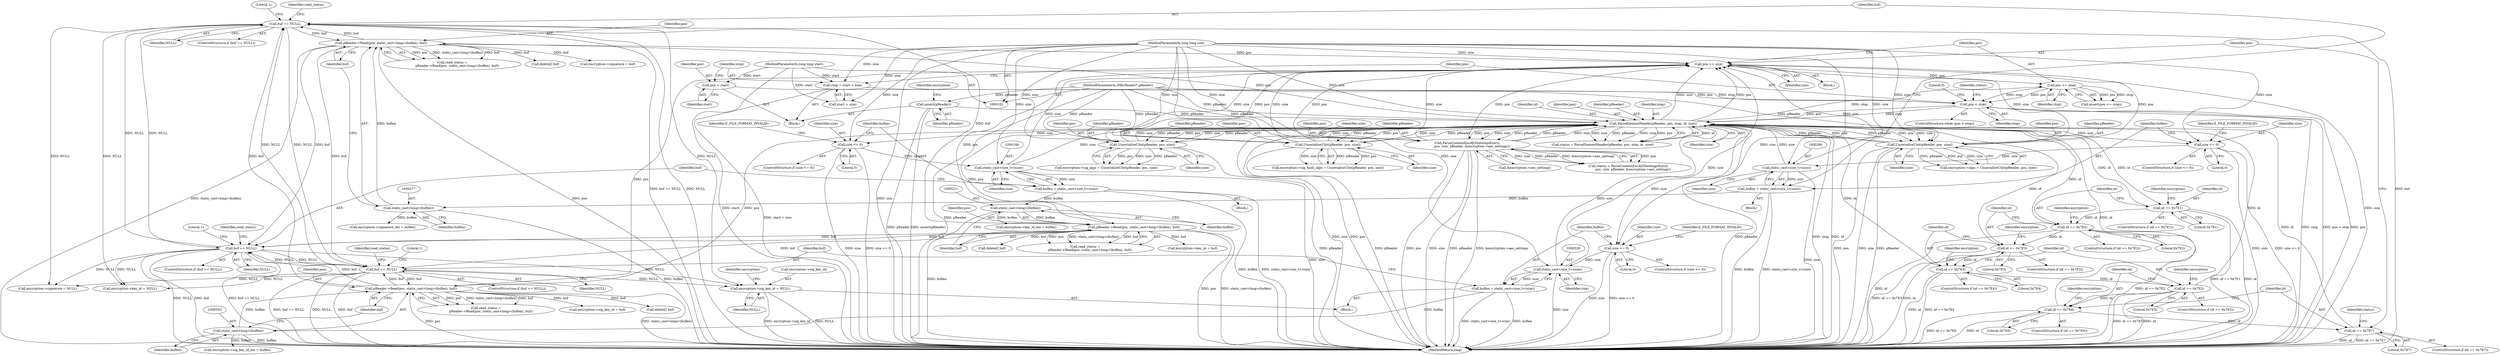 digraph "0_Android_cc274e2abe8b2a6698a5c47d8aa4bb45f1f9538d_52@API" {
"1000306" [label="(Call,encryption->sig_key_id = NULL)"];
"1000265" [label="(Call,buf == NULL)"];
"1000274" [label="(Call,pReader->Read(pos, static_cast<long>(buflen), buf))"];
"1000132" [label="(Call,ParseElementHeader(pReader, pos, stop, id, size))"];
"1000153" [label="(Call,UnserializeUInt(pReader, pos, size))"];
"1000105" [label="(MethodParameterIn,IMkvReader* pReader)"];
"1000104" [label="(MethodParameterIn,long long size)"];
"1000373" [label="(Call,UnserializeUInt(pReader, pos, size))"];
"1000108" [label="(Call,assert(pReader))"];
"1000387" [label="(Call,UnserializeUInt(pReader, pos, size))"];
"1000400" [label="(Call,ParseContentEncAESSettingsEntry(\n          pos, size, pReader, &encryption->aes_settings))"];
"1000123" [label="(Call,pos < stop)"];
"1000113" [label="(Call,pos = start)"];
"1000103" [label="(MethodParameterIn,long long start)"];
"1000416" [label="(Call,pos <= stop)"];
"1000412" [label="(Call,pos += size)"];
"1000193" [label="(Call,static_cast<size_t>(size))"];
"1000185" [label="(Call,size <= 0)"];
"1000259" [label="(Call,static_cast<size_t>(size))"];
"1000251" [label="(Call,size <= 0)"];
"1000325" [label="(Call,static_cast<size_t>(size))"];
"1000317" [label="(Call,size <= 0)"];
"1000208" [label="(Call,pReader->Read(pos, static_cast<long>(buflen), buf))"];
"1000210" [label="(Call,static_cast<long>(buflen))"];
"1000191" [label="(Call,buflen = static_cast<size_t>(size))"];
"1000199" [label="(Call,buf == NULL)"];
"1000340" [label="(Call,pReader->Read(pos, static_cast<long>(buflen), buf))"];
"1000342" [label="(Call,static_cast<long>(buflen))"];
"1000323" [label="(Call,buflen = static_cast<size_t>(size))"];
"1000331" [label="(Call,buf == NULL)"];
"1000117" [label="(Call,stop = start + size)"];
"1000167" [label="(Call,id == 0x7E2)"];
"1000145" [label="(Call,id == 0x7E1)"];
"1000393" [label="(Call,id == 0x7E7)"];
"1000379" [label="(Call,id == 0x7E6)"];
"1000365" [label="(Call,id == 0x7E5)"];
"1000299" [label="(Call,id == 0x7E4)"];
"1000233" [label="(Call,id == 0x7E3)"];
"1000276" [label="(Call,static_cast<long>(buflen))"];
"1000257" [label="(Call,buflen = static_cast<size_t>(size))"];
"1000345" [label="(Identifier,buf)"];
"1000195" [label="(Identifier,size)"];
"1000204" [label="(Literal,1)"];
"1000104" [label="(MethodParameterIn,long long size)"];
"1000414" [label="(Identifier,size)"];
"1000340" [label="(Call,pReader->Read(pos, static_cast<long>(buflen), buf))"];
"1000276" [label="(Call,static_cast<long>(buflen))"];
"1000172" [label="(Identifier,encryption)"];
"1000113" [label="(Call,pos = start)"];
"1000270" [label="(Literal,1)"];
"1000132" [label="(Call,ParseElementHeader(pReader, pos, stop, id, size))"];
"1000130" [label="(Call,status = ParseElementHeader(pReader, pos, stop, id, size))"];
"1000103" [label="(MethodParameterIn,long long start)"];
"1000105" [label="(MethodParameterIn,IMkvReader* pReader)"];
"1000234" [label="(Identifier,id)"];
"1000251" [label="(Call,size <= 0)"];
"1000122" [label="(ControlStructure,while (pos < stop))"];
"1000131" [label="(Identifier,status)"];
"1000198" [label="(ControlStructure,if (buf == NULL))"];
"1000378" [label="(ControlStructure,if (id == 0x7E6))"];
"1000137" [label="(Identifier,size)"];
"1000417" [label="(Identifier,pos)"];
"1000388" [label="(Identifier,pReader)"];
"1000212" [label="(Identifier,buflen)"];
"1000253" [label="(Literal,0)"];
"1000403" [label="(Identifier,pReader)"];
"1000421" [label="(MethodReturn,long)"];
"1000321" [label="(Identifier,E_FILE_FORMAT_INVALID)"];
"1000226" [label="(Call,encryption->key_id_len = buflen)"];
"1000275" [label="(Identifier,pos)"];
"1000154" [label="(Identifier,pReader)"];
"1000387" [label="(Call,UnserializeUInt(pReader, pos, size))"];
"1000316" [label="(ControlStructure,if (size <= 0))"];
"1000367" [label="(Literal,0x7E5)"];
"1000240" [label="(Call,encryption->signature = NULL)"];
"1000331" [label="(Call,buf == NULL)"];
"1000207" [label="(Identifier,read_status)"];
"1000279" [label="(Identifier,buf)"];
"1000193" [label="(Call,static_cast<size_t>(size))"];
"1000342" [label="(Call,static_cast<long>(buflen))"];
"1000126" [label="(Block,)"];
"1000151" [label="(Identifier,encryption)"];
"1000313" [label="(Identifier,encryption)"];
"1000147" [label="(Literal,0x7E1)"];
"1000107" [label="(Block,)"];
"1000319" [label="(Literal,0)"];
"1000145" [label="(Call,id == 0x7E1)"];
"1000415" [label="(Call,assert(pos <= stop))"];
"1000146" [label="(Identifier,id)"];
"1000115" [label="(Identifier,start)"];
"1000401" [label="(Identifier,pos)"];
"1000168" [label="(Identifier,id)"];
"1000375" [label="(Identifier,pos)"];
"1000304" [label="(Identifier,encryption)"];
"1000156" [label="(Identifier,size)"];
"1000111" [label="(Identifier,encryption)"];
"1000133" [label="(Identifier,pReader)"];
"1000273" [label="(Identifier,read_status)"];
"1000149" [label="(Call,encryption->algo = UnserializeUInt(pReader, pos, size))"];
"1000267" [label="(Identifier,NULL)"];
"1000338" [label="(Call,read_status =\n          pReader->Read(pos, static_cast<long>(buflen), buf))"];
"1000374" [label="(Identifier,pReader)"];
"1000392" [label="(ControlStructure,if (id == 0x7E7))"];
"1000155" [label="(Identifier,pos)"];
"1000108" [label="(Call,assert(pReader))"];
"1000250" [label="(ControlStructure,if (size <= 0))"];
"1000125" [label="(Identifier,stop)"];
"1000191" [label="(Call,buflen = static_cast<size_t>(size))"];
"1000327" [label="(Identifier,size)"];
"1000192" [label="(Identifier,buflen)"];
"1000332" [label="(Identifier,buf)"];
"1000333" [label="(Identifier,NULL)"];
"1000278" [label="(Identifier,buflen)"];
"1000383" [label="(Call,encryption->sig_hash_algo = UnserializeUInt(pReader, pos, size))"];
"1000206" [label="(Call,read_status =\n          pReader->Read(pos, static_cast<long>(buflen), buf))"];
"1000318" [label="(Identifier,size)"];
"1000153" [label="(Call,UnserializeUInt(pReader, pos, size))"];
"1000236" [label="(Block,)"];
"1000187" [label="(Literal,0)"];
"1000124" [label="(Identifier,pos)"];
"1000233" [label="(Call,id == 0x7E3)"];
"1000418" [label="(Identifier,stop)"];
"1000292" [label="(Call,encryption->signature_len = buflen)"];
"1000232" [label="(ControlStructure,if (id == 0x7E3))"];
"1000274" [label="(Call,pReader->Read(pos, static_cast<long>(buflen), buf))"];
"1000358" [label="(Call,encryption->sig_key_id_len = buflen)"];
"1000380" [label="(Identifier,id)"];
"1000221" [label="(Call,encryption->key_id = buf)"];
"1000365" [label="(Call,id == 0x7E5)"];
"1000324" [label="(Identifier,buflen)"];
"1000266" [label="(Identifier,buf)"];
"1000371" [label="(Identifier,encryption)"];
"1000325" [label="(Call,static_cast<size_t>(size))"];
"1000235" [label="(Literal,0x7E3)"];
"1000238" [label="(Identifier,encryption)"];
"1000135" [label="(Identifier,stop)"];
"1000118" [label="(Identifier,stop)"];
"1000420" [label="(Literal,0)"];
"1000376" [label="(Identifier,size)"];
"1000209" [label="(Identifier,pos)"];
"1000261" [label="(Identifier,size)"];
"1000200" [label="(Identifier,buf)"];
"1000353" [label="(Call,encryption->sig_key_id = buf)"];
"1000136" [label="(Identifier,id)"];
"1000307" [label="(Call,encryption->sig_key_id)"];
"1000369" [label="(Call,encryption->sig_algo = UnserializeUInt(pReader, pos, size))"];
"1000119" [label="(Call,start + size)"];
"1000144" [label="(ControlStructure,if (id == 0x7E1))"];
"1000184" [label="(ControlStructure,if (size <= 0))"];
"1000264" [label="(ControlStructure,if (buf == NULL))"];
"1000117" [label="(Call,stop = start + size)"];
"1000398" [label="(Call,status = ParseContentEncAESSettingsEntry(\n          pos, size, pReader, &encryption->aes_settings))"];
"1000166" [label="(ControlStructure,if (id == 0x7E2))"];
"1000272" [label="(Call,read_status =\n          pReader->Read(pos, static_cast<long>(buflen), buf))"];
"1000341" [label="(Identifier,pos)"];
"1000339" [label="(Identifier,read_status)"];
"1000186" [label="(Identifier,size)"];
"1000389" [label="(Identifier,pos)"];
"1000170" [label="(Block,)"];
"1000300" [label="(Identifier,id)"];
"1000416" [label="(Call,pos <= stop)"];
"1000258" [label="(Identifier,buflen)"];
"1000306" [label="(Call,encryption->sig_key_id = NULL)"];
"1000283" [label="(Call,delete[] buf)"];
"1000379" [label="(Call,id == 0x7E6)"];
"1000301" [label="(Literal,0x7E4)"];
"1000208" [label="(Call,pReader->Read(pos, static_cast<long>(buflen), buf))"];
"1000381" [label="(Literal,0x7E6)"];
"1000349" [label="(Call,delete[] buf)"];
"1000413" [label="(Identifier,pos)"];
"1000185" [label="(Call,size <= 0)"];
"1000330" [label="(ControlStructure,if (buf == NULL))"];
"1000394" [label="(Identifier,id)"];
"1000393" [label="(Call,id == 0x7E7)"];
"1000317" [label="(Call,size <= 0)"];
"1000373" [label="(Call,UnserializeUInt(pReader, pos, size))"];
"1000114" [label="(Identifier,pos)"];
"1000255" [label="(Identifier,E_FILE_FORMAT_INVALID)"];
"1000336" [label="(Literal,1)"];
"1000201" [label="(Identifier,NULL)"];
"1000402" [label="(Identifier,size)"];
"1000399" [label="(Identifier,status)"];
"1000299" [label="(Call,id == 0x7E4)"];
"1000310" [label="(Identifier,NULL)"];
"1000265" [label="(Call,buf == NULL)"];
"1000298" [label="(ControlStructure,if (id == 0x7E4))"];
"1000412" [label="(Call,pos += size)"];
"1000169" [label="(Literal,0x7E2)"];
"1000259" [label="(Call,static_cast<size_t>(size))"];
"1000395" [label="(Literal,0x7E7)"];
"1000199" [label="(Call,buf == NULL)"];
"1000404" [label="(Call,&encryption->aes_settings)"];
"1000323" [label="(Call,buflen = static_cast<size_t>(size))"];
"1000390" [label="(Identifier,size)"];
"1000174" [label="(Call,encryption->key_id = NULL)"];
"1000210" [label="(Call,static_cast<long>(buflen))"];
"1000344" [label="(Identifier,buflen)"];
"1000213" [label="(Identifier,buf)"];
"1000109" [label="(Identifier,pReader)"];
"1000252" [label="(Identifier,size)"];
"1000217" [label="(Call,delete[] buf)"];
"1000123" [label="(Call,pos < stop)"];
"1000302" [label="(Block,)"];
"1000366" [label="(Identifier,id)"];
"1000257" [label="(Call,buflen = static_cast<size_t>(size))"];
"1000189" [label="(Identifier,E_FILE_FORMAT_INVALID)"];
"1000385" [label="(Identifier,encryption)"];
"1000287" [label="(Call,encryption->signature = buf)"];
"1000167" [label="(Call,id == 0x7E2)"];
"1000400" [label="(Call,ParseContentEncAESSettingsEntry(\n          pos, size, pReader, &encryption->aes_settings))"];
"1000364" [label="(ControlStructure,if (id == 0x7E5))"];
"1000134" [label="(Identifier,pos)"];
"1000306" -> "1000302"  [label="AST: "];
"1000306" -> "1000310"  [label="CFG: "];
"1000307" -> "1000306"  [label="AST: "];
"1000310" -> "1000306"  [label="AST: "];
"1000313" -> "1000306"  [label="CFG: "];
"1000306" -> "1000421"  [label="DDG: NULL"];
"1000306" -> "1000421"  [label="DDG: encryption->sig_key_id"];
"1000265" -> "1000306"  [label="DDG: NULL"];
"1000331" -> "1000306"  [label="DDG: NULL"];
"1000199" -> "1000306"  [label="DDG: NULL"];
"1000265" -> "1000264"  [label="AST: "];
"1000265" -> "1000267"  [label="CFG: "];
"1000266" -> "1000265"  [label="AST: "];
"1000267" -> "1000265"  [label="AST: "];
"1000270" -> "1000265"  [label="CFG: "];
"1000273" -> "1000265"  [label="CFG: "];
"1000265" -> "1000421"  [label="DDG: buf == NULL"];
"1000265" -> "1000421"  [label="DDG: NULL"];
"1000265" -> "1000421"  [label="DDG: buf"];
"1000265" -> "1000174"  [label="DDG: NULL"];
"1000265" -> "1000199"  [label="DDG: NULL"];
"1000265" -> "1000240"  [label="DDG: NULL"];
"1000274" -> "1000265"  [label="DDG: buf"];
"1000208" -> "1000265"  [label="DDG: buf"];
"1000340" -> "1000265"  [label="DDG: buf"];
"1000331" -> "1000265"  [label="DDG: NULL"];
"1000199" -> "1000265"  [label="DDG: NULL"];
"1000265" -> "1000274"  [label="DDG: buf"];
"1000265" -> "1000331"  [label="DDG: NULL"];
"1000274" -> "1000272"  [label="AST: "];
"1000274" -> "1000279"  [label="CFG: "];
"1000275" -> "1000274"  [label="AST: "];
"1000276" -> "1000274"  [label="AST: "];
"1000279" -> "1000274"  [label="AST: "];
"1000272" -> "1000274"  [label="CFG: "];
"1000274" -> "1000421"  [label="DDG: pos"];
"1000274" -> "1000421"  [label="DDG: static_cast<long>(buflen)"];
"1000274" -> "1000199"  [label="DDG: buf"];
"1000274" -> "1000272"  [label="DDG: pos"];
"1000274" -> "1000272"  [label="DDG: static_cast<long>(buflen)"];
"1000274" -> "1000272"  [label="DDG: buf"];
"1000132" -> "1000274"  [label="DDG: pos"];
"1000276" -> "1000274"  [label="DDG: buflen"];
"1000274" -> "1000283"  [label="DDG: buf"];
"1000274" -> "1000287"  [label="DDG: buf"];
"1000274" -> "1000331"  [label="DDG: buf"];
"1000274" -> "1000412"  [label="DDG: pos"];
"1000132" -> "1000130"  [label="AST: "];
"1000132" -> "1000137"  [label="CFG: "];
"1000133" -> "1000132"  [label="AST: "];
"1000134" -> "1000132"  [label="AST: "];
"1000135" -> "1000132"  [label="AST: "];
"1000136" -> "1000132"  [label="AST: "];
"1000137" -> "1000132"  [label="AST: "];
"1000130" -> "1000132"  [label="CFG: "];
"1000132" -> "1000421"  [label="DDG: pos"];
"1000132" -> "1000421"  [label="DDG: pReader"];
"1000132" -> "1000421"  [label="DDG: stop"];
"1000132" -> "1000421"  [label="DDG: id"];
"1000132" -> "1000421"  [label="DDG: size"];
"1000132" -> "1000130"  [label="DDG: id"];
"1000132" -> "1000130"  [label="DDG: size"];
"1000132" -> "1000130"  [label="DDG: pReader"];
"1000132" -> "1000130"  [label="DDG: stop"];
"1000132" -> "1000130"  [label="DDG: pos"];
"1000153" -> "1000132"  [label="DDG: pReader"];
"1000153" -> "1000132"  [label="DDG: size"];
"1000373" -> "1000132"  [label="DDG: pReader"];
"1000373" -> "1000132"  [label="DDG: size"];
"1000108" -> "1000132"  [label="DDG: pReader"];
"1000387" -> "1000132"  [label="DDG: pReader"];
"1000387" -> "1000132"  [label="DDG: size"];
"1000400" -> "1000132"  [label="DDG: pReader"];
"1000400" -> "1000132"  [label="DDG: size"];
"1000105" -> "1000132"  [label="DDG: pReader"];
"1000123" -> "1000132"  [label="DDG: pos"];
"1000123" -> "1000132"  [label="DDG: stop"];
"1000167" -> "1000132"  [label="DDG: id"];
"1000393" -> "1000132"  [label="DDG: id"];
"1000379" -> "1000132"  [label="DDG: id"];
"1000233" -> "1000132"  [label="DDG: id"];
"1000145" -> "1000132"  [label="DDG: id"];
"1000365" -> "1000132"  [label="DDG: id"];
"1000299" -> "1000132"  [label="DDG: id"];
"1000104" -> "1000132"  [label="DDG: size"];
"1000193" -> "1000132"  [label="DDG: size"];
"1000259" -> "1000132"  [label="DDG: size"];
"1000325" -> "1000132"  [label="DDG: size"];
"1000132" -> "1000145"  [label="DDG: id"];
"1000132" -> "1000153"  [label="DDG: pReader"];
"1000132" -> "1000153"  [label="DDG: pos"];
"1000132" -> "1000153"  [label="DDG: size"];
"1000132" -> "1000185"  [label="DDG: size"];
"1000132" -> "1000208"  [label="DDG: pos"];
"1000132" -> "1000251"  [label="DDG: size"];
"1000132" -> "1000317"  [label="DDG: size"];
"1000132" -> "1000340"  [label="DDG: pos"];
"1000132" -> "1000373"  [label="DDG: pReader"];
"1000132" -> "1000373"  [label="DDG: pos"];
"1000132" -> "1000373"  [label="DDG: size"];
"1000132" -> "1000387"  [label="DDG: pReader"];
"1000132" -> "1000387"  [label="DDG: pos"];
"1000132" -> "1000387"  [label="DDG: size"];
"1000132" -> "1000400"  [label="DDG: pos"];
"1000132" -> "1000400"  [label="DDG: size"];
"1000132" -> "1000400"  [label="DDG: pReader"];
"1000132" -> "1000412"  [label="DDG: size"];
"1000132" -> "1000412"  [label="DDG: pos"];
"1000132" -> "1000416"  [label="DDG: stop"];
"1000153" -> "1000149"  [label="AST: "];
"1000153" -> "1000156"  [label="CFG: "];
"1000154" -> "1000153"  [label="AST: "];
"1000155" -> "1000153"  [label="AST: "];
"1000156" -> "1000153"  [label="AST: "];
"1000149" -> "1000153"  [label="CFG: "];
"1000153" -> "1000421"  [label="DDG: pos"];
"1000153" -> "1000421"  [label="DDG: pReader"];
"1000153" -> "1000421"  [label="DDG: size"];
"1000153" -> "1000149"  [label="DDG: pReader"];
"1000153" -> "1000149"  [label="DDG: pos"];
"1000153" -> "1000149"  [label="DDG: size"];
"1000105" -> "1000153"  [label="DDG: pReader"];
"1000104" -> "1000153"  [label="DDG: size"];
"1000153" -> "1000412"  [label="DDG: size"];
"1000153" -> "1000412"  [label="DDG: pos"];
"1000105" -> "1000102"  [label="AST: "];
"1000105" -> "1000421"  [label="DDG: pReader"];
"1000105" -> "1000108"  [label="DDG: pReader"];
"1000105" -> "1000373"  [label="DDG: pReader"];
"1000105" -> "1000387"  [label="DDG: pReader"];
"1000105" -> "1000400"  [label="DDG: pReader"];
"1000104" -> "1000102"  [label="AST: "];
"1000104" -> "1000421"  [label="DDG: size"];
"1000104" -> "1000117"  [label="DDG: size"];
"1000104" -> "1000119"  [label="DDG: size"];
"1000104" -> "1000185"  [label="DDG: size"];
"1000104" -> "1000193"  [label="DDG: size"];
"1000104" -> "1000251"  [label="DDG: size"];
"1000104" -> "1000259"  [label="DDG: size"];
"1000104" -> "1000317"  [label="DDG: size"];
"1000104" -> "1000325"  [label="DDG: size"];
"1000104" -> "1000373"  [label="DDG: size"];
"1000104" -> "1000387"  [label="DDG: size"];
"1000104" -> "1000400"  [label="DDG: size"];
"1000104" -> "1000412"  [label="DDG: size"];
"1000373" -> "1000369"  [label="AST: "];
"1000373" -> "1000376"  [label="CFG: "];
"1000374" -> "1000373"  [label="AST: "];
"1000375" -> "1000373"  [label="AST: "];
"1000376" -> "1000373"  [label="AST: "];
"1000369" -> "1000373"  [label="CFG: "];
"1000373" -> "1000421"  [label="DDG: pReader"];
"1000373" -> "1000369"  [label="DDG: pReader"];
"1000373" -> "1000369"  [label="DDG: pos"];
"1000373" -> "1000369"  [label="DDG: size"];
"1000373" -> "1000412"  [label="DDG: size"];
"1000373" -> "1000412"  [label="DDG: pos"];
"1000108" -> "1000107"  [label="AST: "];
"1000108" -> "1000109"  [label="CFG: "];
"1000109" -> "1000108"  [label="AST: "];
"1000111" -> "1000108"  [label="CFG: "];
"1000108" -> "1000421"  [label="DDG: assert(pReader)"];
"1000108" -> "1000421"  [label="DDG: pReader"];
"1000387" -> "1000383"  [label="AST: "];
"1000387" -> "1000390"  [label="CFG: "];
"1000388" -> "1000387"  [label="AST: "];
"1000389" -> "1000387"  [label="AST: "];
"1000390" -> "1000387"  [label="AST: "];
"1000383" -> "1000387"  [label="CFG: "];
"1000387" -> "1000421"  [label="DDG: pReader"];
"1000387" -> "1000383"  [label="DDG: pReader"];
"1000387" -> "1000383"  [label="DDG: pos"];
"1000387" -> "1000383"  [label="DDG: size"];
"1000387" -> "1000412"  [label="DDG: size"];
"1000387" -> "1000412"  [label="DDG: pos"];
"1000400" -> "1000398"  [label="AST: "];
"1000400" -> "1000404"  [label="CFG: "];
"1000401" -> "1000400"  [label="AST: "];
"1000402" -> "1000400"  [label="AST: "];
"1000403" -> "1000400"  [label="AST: "];
"1000404" -> "1000400"  [label="AST: "];
"1000398" -> "1000400"  [label="CFG: "];
"1000400" -> "1000421"  [label="DDG: pos"];
"1000400" -> "1000421"  [label="DDG: &encryption->aes_settings"];
"1000400" -> "1000421"  [label="DDG: size"];
"1000400" -> "1000421"  [label="DDG: pReader"];
"1000400" -> "1000398"  [label="DDG: pos"];
"1000400" -> "1000398"  [label="DDG: size"];
"1000400" -> "1000398"  [label="DDG: pReader"];
"1000400" -> "1000398"  [label="DDG: &encryption->aes_settings"];
"1000400" -> "1000412"  [label="DDG: size"];
"1000400" -> "1000412"  [label="DDG: pos"];
"1000123" -> "1000122"  [label="AST: "];
"1000123" -> "1000125"  [label="CFG: "];
"1000124" -> "1000123"  [label="AST: "];
"1000125" -> "1000123"  [label="AST: "];
"1000131" -> "1000123"  [label="CFG: "];
"1000420" -> "1000123"  [label="CFG: "];
"1000123" -> "1000421"  [label="DDG: stop"];
"1000123" -> "1000421"  [label="DDG: pos < stop"];
"1000123" -> "1000421"  [label="DDG: pos"];
"1000113" -> "1000123"  [label="DDG: pos"];
"1000416" -> "1000123"  [label="DDG: pos"];
"1000416" -> "1000123"  [label="DDG: stop"];
"1000117" -> "1000123"  [label="DDG: stop"];
"1000113" -> "1000107"  [label="AST: "];
"1000113" -> "1000115"  [label="CFG: "];
"1000114" -> "1000113"  [label="AST: "];
"1000115" -> "1000113"  [label="AST: "];
"1000118" -> "1000113"  [label="CFG: "];
"1000103" -> "1000113"  [label="DDG: start"];
"1000103" -> "1000102"  [label="AST: "];
"1000103" -> "1000421"  [label="DDG: start"];
"1000103" -> "1000117"  [label="DDG: start"];
"1000103" -> "1000119"  [label="DDG: start"];
"1000416" -> "1000415"  [label="AST: "];
"1000416" -> "1000418"  [label="CFG: "];
"1000417" -> "1000416"  [label="AST: "];
"1000418" -> "1000416"  [label="AST: "];
"1000415" -> "1000416"  [label="CFG: "];
"1000416" -> "1000415"  [label="DDG: pos"];
"1000416" -> "1000415"  [label="DDG: stop"];
"1000412" -> "1000416"  [label="DDG: pos"];
"1000412" -> "1000126"  [label="AST: "];
"1000412" -> "1000414"  [label="CFG: "];
"1000413" -> "1000412"  [label="AST: "];
"1000414" -> "1000412"  [label="AST: "];
"1000417" -> "1000412"  [label="CFG: "];
"1000412" -> "1000421"  [label="DDG: size"];
"1000193" -> "1000412"  [label="DDG: size"];
"1000259" -> "1000412"  [label="DDG: size"];
"1000325" -> "1000412"  [label="DDG: size"];
"1000208" -> "1000412"  [label="DDG: pos"];
"1000340" -> "1000412"  [label="DDG: pos"];
"1000193" -> "1000191"  [label="AST: "];
"1000193" -> "1000195"  [label="CFG: "];
"1000194" -> "1000193"  [label="AST: "];
"1000195" -> "1000193"  [label="AST: "];
"1000191" -> "1000193"  [label="CFG: "];
"1000193" -> "1000421"  [label="DDG: size"];
"1000193" -> "1000191"  [label="DDG: size"];
"1000185" -> "1000193"  [label="DDG: size"];
"1000185" -> "1000184"  [label="AST: "];
"1000185" -> "1000187"  [label="CFG: "];
"1000186" -> "1000185"  [label="AST: "];
"1000187" -> "1000185"  [label="AST: "];
"1000189" -> "1000185"  [label="CFG: "];
"1000192" -> "1000185"  [label="CFG: "];
"1000185" -> "1000421"  [label="DDG: size <= 0"];
"1000185" -> "1000421"  [label="DDG: size"];
"1000259" -> "1000257"  [label="AST: "];
"1000259" -> "1000261"  [label="CFG: "];
"1000260" -> "1000259"  [label="AST: "];
"1000261" -> "1000259"  [label="AST: "];
"1000257" -> "1000259"  [label="CFG: "];
"1000259" -> "1000421"  [label="DDG: size"];
"1000259" -> "1000257"  [label="DDG: size"];
"1000251" -> "1000259"  [label="DDG: size"];
"1000251" -> "1000250"  [label="AST: "];
"1000251" -> "1000253"  [label="CFG: "];
"1000252" -> "1000251"  [label="AST: "];
"1000253" -> "1000251"  [label="AST: "];
"1000255" -> "1000251"  [label="CFG: "];
"1000258" -> "1000251"  [label="CFG: "];
"1000251" -> "1000421"  [label="DDG: size <= 0"];
"1000251" -> "1000421"  [label="DDG: size"];
"1000325" -> "1000323"  [label="AST: "];
"1000325" -> "1000327"  [label="CFG: "];
"1000326" -> "1000325"  [label="AST: "];
"1000327" -> "1000325"  [label="AST: "];
"1000323" -> "1000325"  [label="CFG: "];
"1000325" -> "1000421"  [label="DDG: size"];
"1000325" -> "1000323"  [label="DDG: size"];
"1000317" -> "1000325"  [label="DDG: size"];
"1000317" -> "1000316"  [label="AST: "];
"1000317" -> "1000319"  [label="CFG: "];
"1000318" -> "1000317"  [label="AST: "];
"1000319" -> "1000317"  [label="AST: "];
"1000321" -> "1000317"  [label="CFG: "];
"1000324" -> "1000317"  [label="CFG: "];
"1000317" -> "1000421"  [label="DDG: size"];
"1000317" -> "1000421"  [label="DDG: size <= 0"];
"1000208" -> "1000206"  [label="AST: "];
"1000208" -> "1000213"  [label="CFG: "];
"1000209" -> "1000208"  [label="AST: "];
"1000210" -> "1000208"  [label="AST: "];
"1000213" -> "1000208"  [label="AST: "];
"1000206" -> "1000208"  [label="CFG: "];
"1000208" -> "1000421"  [label="DDG: pos"];
"1000208" -> "1000421"  [label="DDG: static_cast<long>(buflen)"];
"1000208" -> "1000199"  [label="DDG: buf"];
"1000208" -> "1000206"  [label="DDG: pos"];
"1000208" -> "1000206"  [label="DDG: static_cast<long>(buflen)"];
"1000208" -> "1000206"  [label="DDG: buf"];
"1000210" -> "1000208"  [label="DDG: buflen"];
"1000199" -> "1000208"  [label="DDG: buf"];
"1000208" -> "1000217"  [label="DDG: buf"];
"1000208" -> "1000221"  [label="DDG: buf"];
"1000208" -> "1000331"  [label="DDG: buf"];
"1000210" -> "1000212"  [label="CFG: "];
"1000211" -> "1000210"  [label="AST: "];
"1000212" -> "1000210"  [label="AST: "];
"1000213" -> "1000210"  [label="CFG: "];
"1000210" -> "1000421"  [label="DDG: buflen"];
"1000191" -> "1000210"  [label="DDG: buflen"];
"1000210" -> "1000226"  [label="DDG: buflen"];
"1000191" -> "1000170"  [label="AST: "];
"1000192" -> "1000191"  [label="AST: "];
"1000200" -> "1000191"  [label="CFG: "];
"1000191" -> "1000421"  [label="DDG: static_cast<size_t>(size)"];
"1000191" -> "1000421"  [label="DDG: buflen"];
"1000199" -> "1000198"  [label="AST: "];
"1000199" -> "1000201"  [label="CFG: "];
"1000200" -> "1000199"  [label="AST: "];
"1000201" -> "1000199"  [label="AST: "];
"1000204" -> "1000199"  [label="CFG: "];
"1000207" -> "1000199"  [label="CFG: "];
"1000199" -> "1000421"  [label="DDG: NULL"];
"1000199" -> "1000421"  [label="DDG: buf"];
"1000199" -> "1000421"  [label="DDG: buf == NULL"];
"1000199" -> "1000174"  [label="DDG: NULL"];
"1000340" -> "1000199"  [label="DDG: buf"];
"1000331" -> "1000199"  [label="DDG: NULL"];
"1000199" -> "1000240"  [label="DDG: NULL"];
"1000199" -> "1000331"  [label="DDG: NULL"];
"1000340" -> "1000338"  [label="AST: "];
"1000340" -> "1000345"  [label="CFG: "];
"1000341" -> "1000340"  [label="AST: "];
"1000342" -> "1000340"  [label="AST: "];
"1000345" -> "1000340"  [label="AST: "];
"1000338" -> "1000340"  [label="CFG: "];
"1000340" -> "1000421"  [label="DDG: static_cast<long>(buflen)"];
"1000340" -> "1000421"  [label="DDG: pos"];
"1000340" -> "1000331"  [label="DDG: buf"];
"1000340" -> "1000338"  [label="DDG: pos"];
"1000340" -> "1000338"  [label="DDG: static_cast<long>(buflen)"];
"1000340" -> "1000338"  [label="DDG: buf"];
"1000342" -> "1000340"  [label="DDG: buflen"];
"1000331" -> "1000340"  [label="DDG: buf"];
"1000340" -> "1000349"  [label="DDG: buf"];
"1000340" -> "1000353"  [label="DDG: buf"];
"1000342" -> "1000344"  [label="CFG: "];
"1000343" -> "1000342"  [label="AST: "];
"1000344" -> "1000342"  [label="AST: "];
"1000345" -> "1000342"  [label="CFG: "];
"1000342" -> "1000421"  [label="DDG: buflen"];
"1000323" -> "1000342"  [label="DDG: buflen"];
"1000342" -> "1000358"  [label="DDG: buflen"];
"1000323" -> "1000302"  [label="AST: "];
"1000324" -> "1000323"  [label="AST: "];
"1000332" -> "1000323"  [label="CFG: "];
"1000323" -> "1000421"  [label="DDG: buflen"];
"1000323" -> "1000421"  [label="DDG: static_cast<size_t>(size)"];
"1000331" -> "1000330"  [label="AST: "];
"1000331" -> "1000333"  [label="CFG: "];
"1000332" -> "1000331"  [label="AST: "];
"1000333" -> "1000331"  [label="AST: "];
"1000336" -> "1000331"  [label="CFG: "];
"1000339" -> "1000331"  [label="CFG: "];
"1000331" -> "1000421"  [label="DDG: buf == NULL"];
"1000331" -> "1000421"  [label="DDG: NULL"];
"1000331" -> "1000421"  [label="DDG: buf"];
"1000331" -> "1000174"  [label="DDG: NULL"];
"1000331" -> "1000240"  [label="DDG: NULL"];
"1000117" -> "1000107"  [label="AST: "];
"1000117" -> "1000119"  [label="CFG: "];
"1000118" -> "1000117"  [label="AST: "];
"1000119" -> "1000117"  [label="AST: "];
"1000124" -> "1000117"  [label="CFG: "];
"1000117" -> "1000421"  [label="DDG: start + size"];
"1000167" -> "1000166"  [label="AST: "];
"1000167" -> "1000169"  [label="CFG: "];
"1000168" -> "1000167"  [label="AST: "];
"1000169" -> "1000167"  [label="AST: "];
"1000172" -> "1000167"  [label="CFG: "];
"1000234" -> "1000167"  [label="CFG: "];
"1000167" -> "1000421"  [label="DDG: id"];
"1000167" -> "1000421"  [label="DDG: id == 0x7E2"];
"1000145" -> "1000167"  [label="DDG: id"];
"1000167" -> "1000233"  [label="DDG: id"];
"1000145" -> "1000144"  [label="AST: "];
"1000145" -> "1000147"  [label="CFG: "];
"1000146" -> "1000145"  [label="AST: "];
"1000147" -> "1000145"  [label="AST: "];
"1000151" -> "1000145"  [label="CFG: "];
"1000168" -> "1000145"  [label="CFG: "];
"1000145" -> "1000421"  [label="DDG: id == 0x7E1"];
"1000145" -> "1000421"  [label="DDG: id"];
"1000393" -> "1000392"  [label="AST: "];
"1000393" -> "1000395"  [label="CFG: "];
"1000394" -> "1000393"  [label="AST: "];
"1000395" -> "1000393"  [label="AST: "];
"1000399" -> "1000393"  [label="CFG: "];
"1000413" -> "1000393"  [label="CFG: "];
"1000393" -> "1000421"  [label="DDG: id"];
"1000393" -> "1000421"  [label="DDG: id == 0x7E7"];
"1000379" -> "1000393"  [label="DDG: id"];
"1000379" -> "1000378"  [label="AST: "];
"1000379" -> "1000381"  [label="CFG: "];
"1000380" -> "1000379"  [label="AST: "];
"1000381" -> "1000379"  [label="AST: "];
"1000385" -> "1000379"  [label="CFG: "];
"1000394" -> "1000379"  [label="CFG: "];
"1000379" -> "1000421"  [label="DDG: id"];
"1000379" -> "1000421"  [label="DDG: id == 0x7E6"];
"1000365" -> "1000379"  [label="DDG: id"];
"1000365" -> "1000364"  [label="AST: "];
"1000365" -> "1000367"  [label="CFG: "];
"1000366" -> "1000365"  [label="AST: "];
"1000367" -> "1000365"  [label="AST: "];
"1000371" -> "1000365"  [label="CFG: "];
"1000380" -> "1000365"  [label="CFG: "];
"1000365" -> "1000421"  [label="DDG: id == 0x7E5"];
"1000365" -> "1000421"  [label="DDG: id"];
"1000299" -> "1000365"  [label="DDG: id"];
"1000299" -> "1000298"  [label="AST: "];
"1000299" -> "1000301"  [label="CFG: "];
"1000300" -> "1000299"  [label="AST: "];
"1000301" -> "1000299"  [label="AST: "];
"1000304" -> "1000299"  [label="CFG: "];
"1000366" -> "1000299"  [label="CFG: "];
"1000299" -> "1000421"  [label="DDG: id == 0x7E4"];
"1000299" -> "1000421"  [label="DDG: id"];
"1000233" -> "1000299"  [label="DDG: id"];
"1000233" -> "1000232"  [label="AST: "];
"1000233" -> "1000235"  [label="CFG: "];
"1000234" -> "1000233"  [label="AST: "];
"1000235" -> "1000233"  [label="AST: "];
"1000238" -> "1000233"  [label="CFG: "];
"1000300" -> "1000233"  [label="CFG: "];
"1000233" -> "1000421"  [label="DDG: id == 0x7E3"];
"1000233" -> "1000421"  [label="DDG: id"];
"1000276" -> "1000278"  [label="CFG: "];
"1000277" -> "1000276"  [label="AST: "];
"1000278" -> "1000276"  [label="AST: "];
"1000279" -> "1000276"  [label="CFG: "];
"1000276" -> "1000421"  [label="DDG: buflen"];
"1000257" -> "1000276"  [label="DDG: buflen"];
"1000276" -> "1000292"  [label="DDG: buflen"];
"1000257" -> "1000236"  [label="AST: "];
"1000258" -> "1000257"  [label="AST: "];
"1000266" -> "1000257"  [label="CFG: "];
"1000257" -> "1000421"  [label="DDG: static_cast<size_t>(size)"];
"1000257" -> "1000421"  [label="DDG: buflen"];
}
